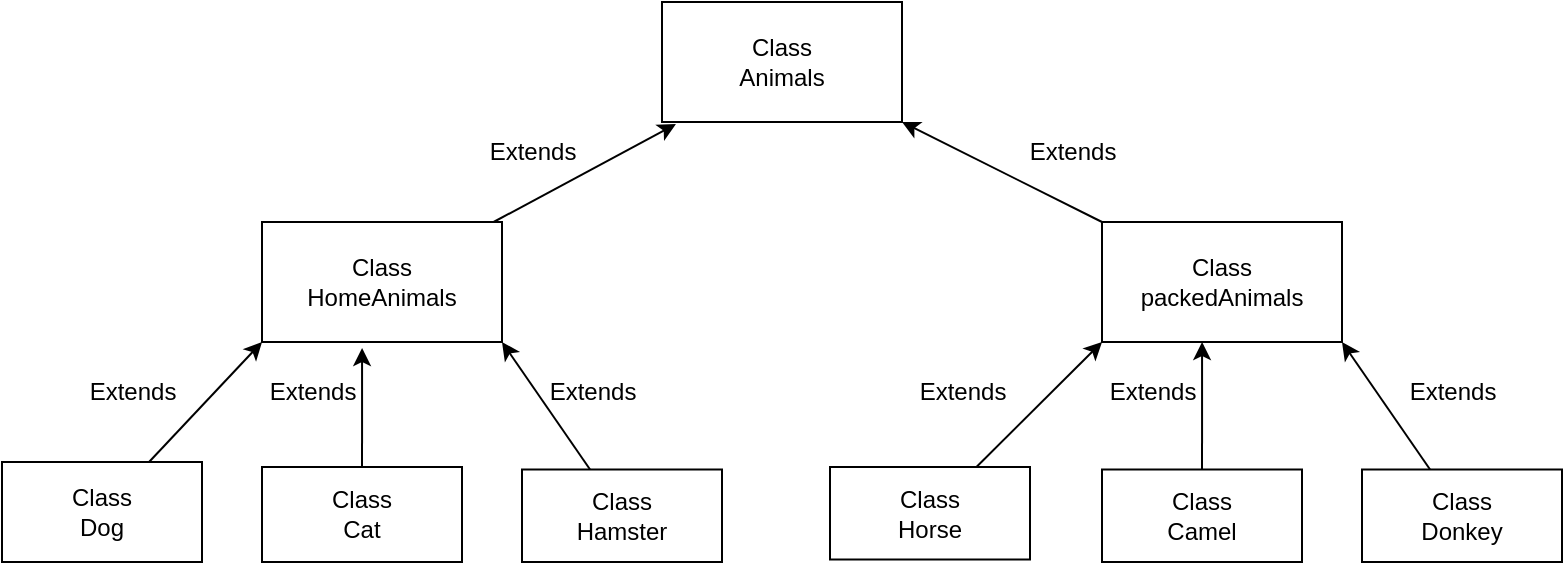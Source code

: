 <mxfile>
    <diagram id="IJ6POwviUYNDqiIZV7EA" name="Страница 1">
        <mxGraphModel dx="1162" dy="603" grid="1" gridSize="10" guides="1" tooltips="1" connect="1" arrows="1" fold="1" page="1" pageScale="1" pageWidth="827" pageHeight="1169" math="0" shadow="0">
            <root>
                <mxCell id="0"/>
                <mxCell id="1" parent="0"/>
                <mxCell id="2" value="Class&lt;br&gt;Animals" style="rounded=0;whiteSpace=wrap;html=1;" parent="1" vertex="1">
                    <mxGeometry x="330" y="30" width="120" height="60" as="geometry"/>
                </mxCell>
                <mxCell id="5" style="edgeStyle=none;html=1;entryX=0.058;entryY=1.017;entryDx=0;entryDy=0;entryPerimeter=0;" parent="1" source="3" target="2" edge="1">
                    <mxGeometry relative="1" as="geometry"/>
                </mxCell>
                <mxCell id="3" value="Class&lt;br&gt;HomeAnimals" style="rounded=0;whiteSpace=wrap;html=1;" parent="1" vertex="1">
                    <mxGeometry x="130" y="140" width="120" height="60" as="geometry"/>
                </mxCell>
                <mxCell id="6" style="edgeStyle=none;html=1;entryX=1;entryY=1;entryDx=0;entryDy=0;" parent="1" source="4" target="2" edge="1">
                    <mxGeometry relative="1" as="geometry"/>
                </mxCell>
                <mxCell id="4" value="Class&lt;br&gt;packedAnimals" style="rounded=0;whiteSpace=wrap;html=1;" parent="1" vertex="1">
                    <mxGeometry x="550" y="140" width="120" height="60" as="geometry"/>
                </mxCell>
                <mxCell id="8" style="edgeStyle=none;html=1;entryX=0;entryY=1;entryDx=0;entryDy=0;" parent="1" source="7" target="3" edge="1">
                    <mxGeometry relative="1" as="geometry"/>
                </mxCell>
                <mxCell id="7" value="Class&lt;br&gt;Dog" style="rounded=0;whiteSpace=wrap;html=1;" parent="1" vertex="1">
                    <mxGeometry y="260" width="100" height="50" as="geometry"/>
                </mxCell>
                <mxCell id="11" style="edgeStyle=none;html=1;entryX=0.417;entryY=1.05;entryDx=0;entryDy=0;entryPerimeter=0;" parent="1" source="9" target="3" edge="1">
                    <mxGeometry relative="1" as="geometry"/>
                </mxCell>
                <mxCell id="9" value="Class&lt;br&gt;Cat" style="rounded=0;whiteSpace=wrap;html=1;" parent="1" vertex="1">
                    <mxGeometry x="130" y="262.5" width="100" height="47.5" as="geometry"/>
                </mxCell>
                <mxCell id="12" style="edgeStyle=none;html=1;entryX=1;entryY=1;entryDx=0;entryDy=0;" parent="1" source="10" target="3" edge="1">
                    <mxGeometry relative="1" as="geometry"/>
                </mxCell>
                <mxCell id="10" value="Class&lt;br&gt;Hamster" style="rounded=0;whiteSpace=wrap;html=1;" parent="1" vertex="1">
                    <mxGeometry x="260" y="263.75" width="100" height="46.25" as="geometry"/>
                </mxCell>
                <mxCell id="16" style="edgeStyle=none;html=1;entryX=0;entryY=1;entryDx=0;entryDy=0;" parent="1" source="13" target="4" edge="1">
                    <mxGeometry relative="1" as="geometry"/>
                </mxCell>
                <mxCell id="13" value="Class&lt;br&gt;Horse" style="rounded=0;whiteSpace=wrap;html=1;" parent="1" vertex="1">
                    <mxGeometry x="414" y="262.5" width="100" height="46.25" as="geometry"/>
                </mxCell>
                <mxCell id="19" style="edgeStyle=none;html=1;entryX=0.417;entryY=1;entryDx=0;entryDy=0;entryPerimeter=0;" parent="1" source="14" target="4" edge="1">
                    <mxGeometry relative="1" as="geometry"/>
                </mxCell>
                <mxCell id="14" value="Class&lt;br&gt;Camel" style="rounded=0;whiteSpace=wrap;html=1;" parent="1" vertex="1">
                    <mxGeometry x="550" y="263.75" width="100" height="46.25" as="geometry"/>
                </mxCell>
                <mxCell id="18" style="edgeStyle=none;html=1;entryX=1;entryY=1;entryDx=0;entryDy=0;" parent="1" source="15" target="4" edge="1">
                    <mxGeometry relative="1" as="geometry"/>
                </mxCell>
                <mxCell id="15" value="Class&lt;br&gt;Donkey" style="rounded=0;whiteSpace=wrap;html=1;" parent="1" vertex="1">
                    <mxGeometry x="680" y="263.75" width="100" height="46.25" as="geometry"/>
                </mxCell>
                <mxCell id="20" value="Extends" style="text;html=1;align=center;verticalAlign=middle;resizable=0;points=[];autosize=1;strokeColor=none;fillColor=none;" vertex="1" parent="1">
                    <mxGeometry x="30" y="210" width="70" height="30" as="geometry"/>
                </mxCell>
                <mxCell id="21" value="Extends" style="text;html=1;align=center;verticalAlign=middle;resizable=0;points=[];autosize=1;strokeColor=none;fillColor=none;" vertex="1" parent="1">
                    <mxGeometry x="120" y="210" width="70" height="30" as="geometry"/>
                </mxCell>
                <mxCell id="22" value="Extends" style="text;html=1;align=center;verticalAlign=middle;resizable=0;points=[];autosize=1;strokeColor=none;fillColor=none;" vertex="1" parent="1">
                    <mxGeometry x="260" y="210" width="70" height="30" as="geometry"/>
                </mxCell>
                <mxCell id="23" value="Extends" style="text;html=1;align=center;verticalAlign=middle;resizable=0;points=[];autosize=1;strokeColor=none;fillColor=none;" vertex="1" parent="1">
                    <mxGeometry x="230" y="90" width="70" height="30" as="geometry"/>
                </mxCell>
                <mxCell id="24" value="Extends" style="text;html=1;align=center;verticalAlign=middle;resizable=0;points=[];autosize=1;strokeColor=none;fillColor=none;" vertex="1" parent="1">
                    <mxGeometry x="500" y="90" width="70" height="30" as="geometry"/>
                </mxCell>
                <mxCell id="25" value="Extends" style="text;html=1;align=center;verticalAlign=middle;resizable=0;points=[];autosize=1;strokeColor=none;fillColor=none;" vertex="1" parent="1">
                    <mxGeometry x="445" y="210" width="70" height="30" as="geometry"/>
                </mxCell>
                <mxCell id="26" value="Extends" style="text;html=1;align=center;verticalAlign=middle;resizable=0;points=[];autosize=1;strokeColor=none;fillColor=none;" vertex="1" parent="1">
                    <mxGeometry x="540" y="210" width="70" height="30" as="geometry"/>
                </mxCell>
                <mxCell id="27" value="Extends" style="text;html=1;align=center;verticalAlign=middle;resizable=0;points=[];autosize=1;strokeColor=none;fillColor=none;" vertex="1" parent="1">
                    <mxGeometry x="690" y="210" width="70" height="30" as="geometry"/>
                </mxCell>
            </root>
        </mxGraphModel>
    </diagram>
</mxfile>